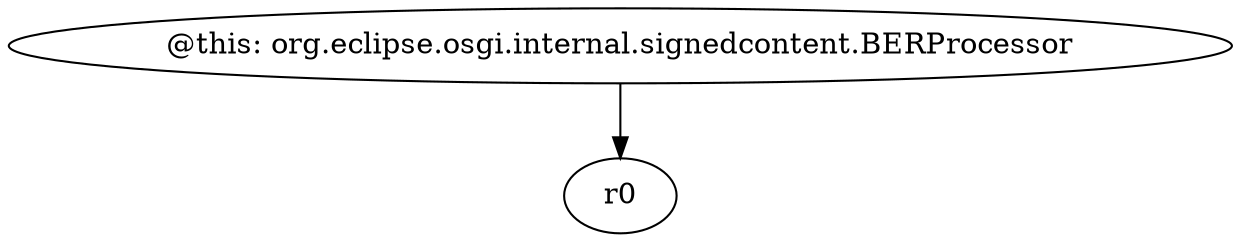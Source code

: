 digraph g {
0[label="@this: org.eclipse.osgi.internal.signedcontent.BERProcessor"]
1[label="r0"]
0->1[label=""]
}